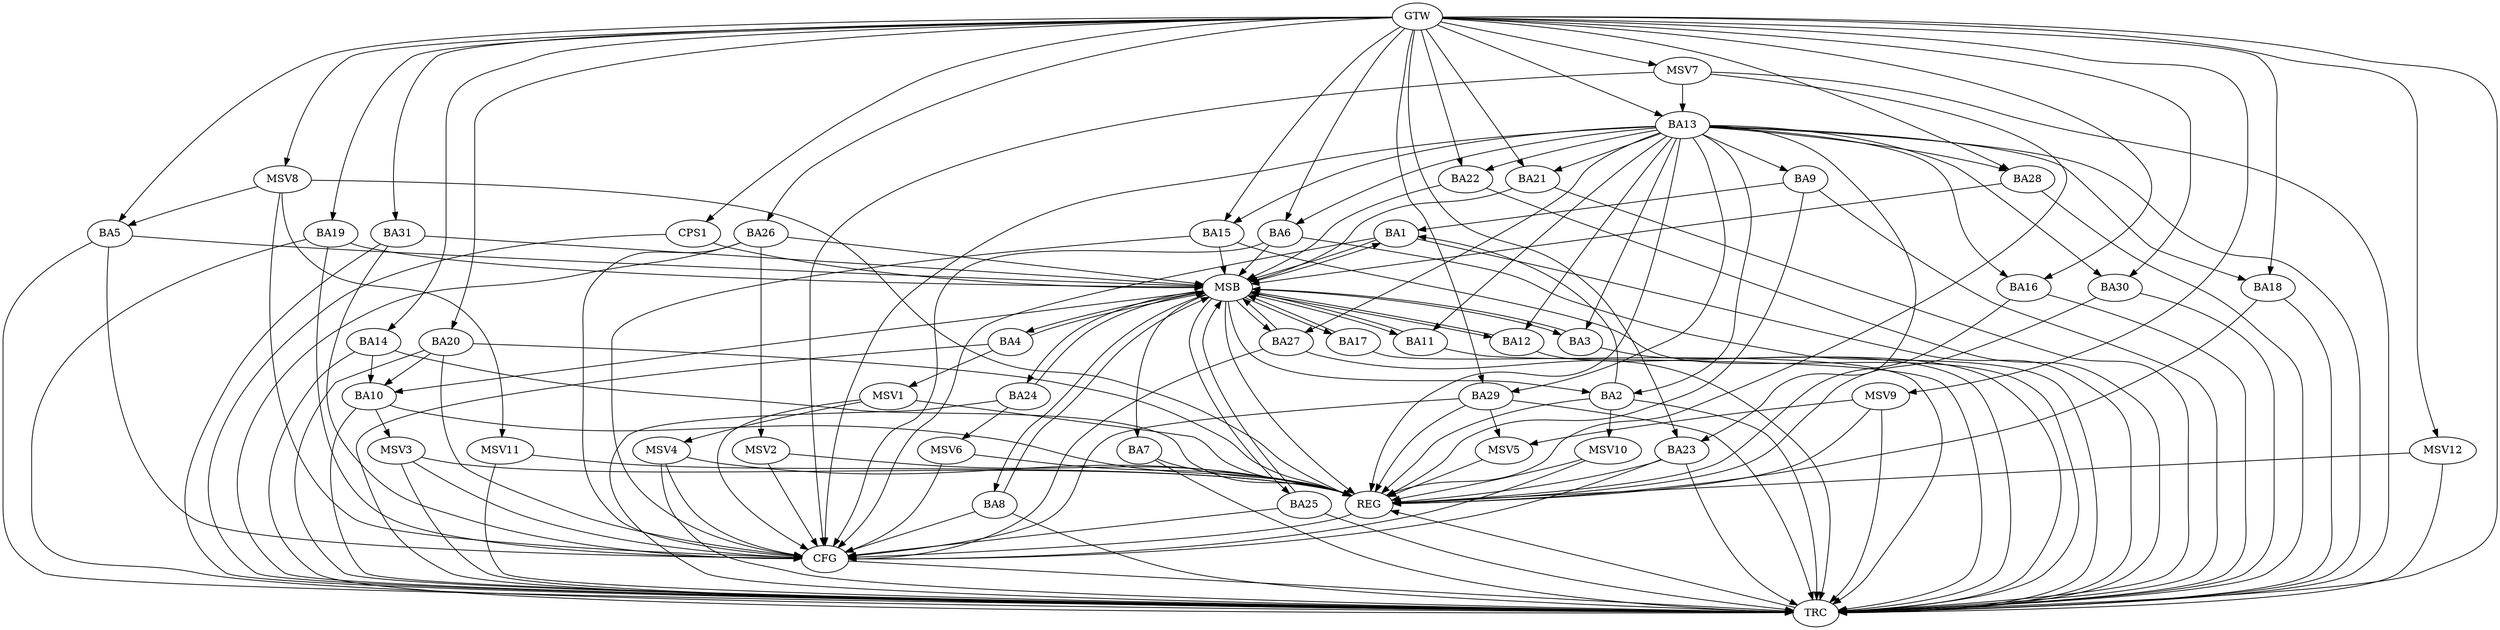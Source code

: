 strict digraph G {
  BA1 [ label="BA1" ];
  BA2 [ label="BA2" ];
  BA3 [ label="BA3" ];
  BA4 [ label="BA4" ];
  BA5 [ label="BA5" ];
  BA6 [ label="BA6" ];
  BA7 [ label="BA7" ];
  BA8 [ label="BA8" ];
  BA9 [ label="BA9" ];
  BA10 [ label="BA10" ];
  BA11 [ label="BA11" ];
  BA12 [ label="BA12" ];
  BA13 [ label="BA13" ];
  BA14 [ label="BA14" ];
  BA15 [ label="BA15" ];
  BA16 [ label="BA16" ];
  BA17 [ label="BA17" ];
  BA18 [ label="BA18" ];
  BA19 [ label="BA19" ];
  BA20 [ label="BA20" ];
  BA21 [ label="BA21" ];
  BA22 [ label="BA22" ];
  BA23 [ label="BA23" ];
  BA24 [ label="BA24" ];
  BA25 [ label="BA25" ];
  BA26 [ label="BA26" ];
  BA27 [ label="BA27" ];
  BA28 [ label="BA28" ];
  BA29 [ label="BA29" ];
  BA30 [ label="BA30" ];
  BA31 [ label="BA31" ];
  CPS1 [ label="CPS1" ];
  GTW [ label="GTW" ];
  REG [ label="REG" ];
  MSB [ label="MSB" ];
  CFG [ label="CFG" ];
  TRC [ label="TRC" ];
  MSV1 [ label="MSV1" ];
  MSV2 [ label="MSV2" ];
  MSV3 [ label="MSV3" ];
  MSV4 [ label="MSV4" ];
  MSV5 [ label="MSV5" ];
  MSV6 [ label="MSV6" ];
  MSV7 [ label="MSV7" ];
  MSV8 [ label="MSV8" ];
  MSV9 [ label="MSV9" ];
  MSV10 [ label="MSV10" ];
  MSV11 [ label="MSV11" ];
  MSV12 [ label="MSV12" ];
  BA2 -> BA1;
  BA9 -> BA1;
  BA13 -> BA3;
  BA14 -> BA10;
  BA20 -> BA10;
  GTW -> BA5;
  GTW -> BA6;
  GTW -> BA13;
  GTW -> BA14;
  GTW -> BA15;
  GTW -> BA16;
  GTW -> BA18;
  GTW -> BA19;
  GTW -> BA20;
  GTW -> BA21;
  GTW -> BA22;
  GTW -> BA23;
  GTW -> BA26;
  GTW -> BA28;
  GTW -> BA29;
  GTW -> BA30;
  GTW -> BA31;
  GTW -> CPS1;
  BA2 -> REG;
  BA7 -> REG;
  BA9 -> REG;
  BA10 -> REG;
  BA13 -> REG;
  BA14 -> REG;
  BA16 -> REG;
  BA18 -> REG;
  BA20 -> REG;
  BA23 -> REG;
  BA29 -> REG;
  BA30 -> REG;
  BA1 -> MSB;
  MSB -> BA2;
  MSB -> REG;
  BA3 -> MSB;
  MSB -> BA1;
  BA4 -> MSB;
  BA5 -> MSB;
  BA6 -> MSB;
  MSB -> BA4;
  BA8 -> MSB;
  MSB -> BA3;
  BA11 -> MSB;
  BA12 -> MSB;
  BA15 -> MSB;
  MSB -> BA7;
  BA17 -> MSB;
  BA19 -> MSB;
  MSB -> BA8;
  BA21 -> MSB;
  MSB -> BA17;
  BA22 -> MSB;
  MSB -> BA11;
  BA24 -> MSB;
  BA25 -> MSB;
  BA26 -> MSB;
  BA27 -> MSB;
  BA28 -> MSB;
  BA31 -> MSB;
  MSB -> BA10;
  CPS1 -> MSB;
  MSB -> BA27;
  MSB -> BA24;
  MSB -> BA12;
  MSB -> BA25;
  BA15 -> CFG;
  BA1 -> CFG;
  BA27 -> CFG;
  BA26 -> CFG;
  BA20 -> CFG;
  BA29 -> CFG;
  BA8 -> CFG;
  BA19 -> CFG;
  BA13 -> CFG;
  BA25 -> CFG;
  BA6 -> CFG;
  BA23 -> CFG;
  BA5 -> CFG;
  BA31 -> CFG;
  REG -> CFG;
  BA1 -> TRC;
  BA2 -> TRC;
  BA3 -> TRC;
  BA4 -> TRC;
  BA5 -> TRC;
  BA6 -> TRC;
  BA7 -> TRC;
  BA8 -> TRC;
  BA9 -> TRC;
  BA10 -> TRC;
  BA11 -> TRC;
  BA12 -> TRC;
  BA13 -> TRC;
  BA14 -> TRC;
  BA15 -> TRC;
  BA16 -> TRC;
  BA17 -> TRC;
  BA18 -> TRC;
  BA19 -> TRC;
  BA20 -> TRC;
  BA21 -> TRC;
  BA22 -> TRC;
  BA23 -> TRC;
  BA24 -> TRC;
  BA25 -> TRC;
  BA26 -> TRC;
  BA27 -> TRC;
  BA28 -> TRC;
  BA29 -> TRC;
  BA30 -> TRC;
  BA31 -> TRC;
  CPS1 -> TRC;
  GTW -> TRC;
  CFG -> TRC;
  TRC -> REG;
  BA13 -> BA16;
  BA13 -> BA27;
  BA13 -> BA22;
  BA13 -> BA15;
  BA13 -> BA28;
  BA13 -> BA6;
  BA13 -> BA29;
  BA13 -> BA23;
  BA13 -> BA9;
  BA13 -> BA11;
  BA13 -> BA30;
  BA13 -> BA18;
  BA13 -> BA2;
  BA13 -> BA12;
  BA13 -> BA21;
  BA4 -> MSV1;
  MSV1 -> REG;
  MSV1 -> CFG;
  BA26 -> MSV2;
  MSV2 -> REG;
  MSV2 -> CFG;
  BA10 -> MSV3;
  MSV3 -> REG;
  MSV3 -> TRC;
  MSV3 -> CFG;
  MSV1 -> MSV4;
  MSV4 -> REG;
  MSV4 -> TRC;
  MSV4 -> CFG;
  BA29 -> MSV5;
  MSV5 -> REG;
  BA24 -> MSV6;
  MSV6 -> REG;
  MSV6 -> CFG;
  MSV7 -> BA13;
  GTW -> MSV7;
  MSV7 -> REG;
  MSV7 -> TRC;
  MSV7 -> CFG;
  MSV8 -> BA5;
  GTW -> MSV8;
  MSV8 -> REG;
  MSV8 -> CFG;
  MSV9 -> MSV5;
  GTW -> MSV9;
  MSV9 -> REG;
  MSV9 -> TRC;
  BA2 -> MSV10;
  MSV10 -> REG;
  MSV10 -> CFG;
  MSV8 -> MSV11;
  MSV11 -> REG;
  MSV11 -> TRC;
  GTW -> MSV12;
  MSV12 -> REG;
  MSV12 -> TRC;
}
